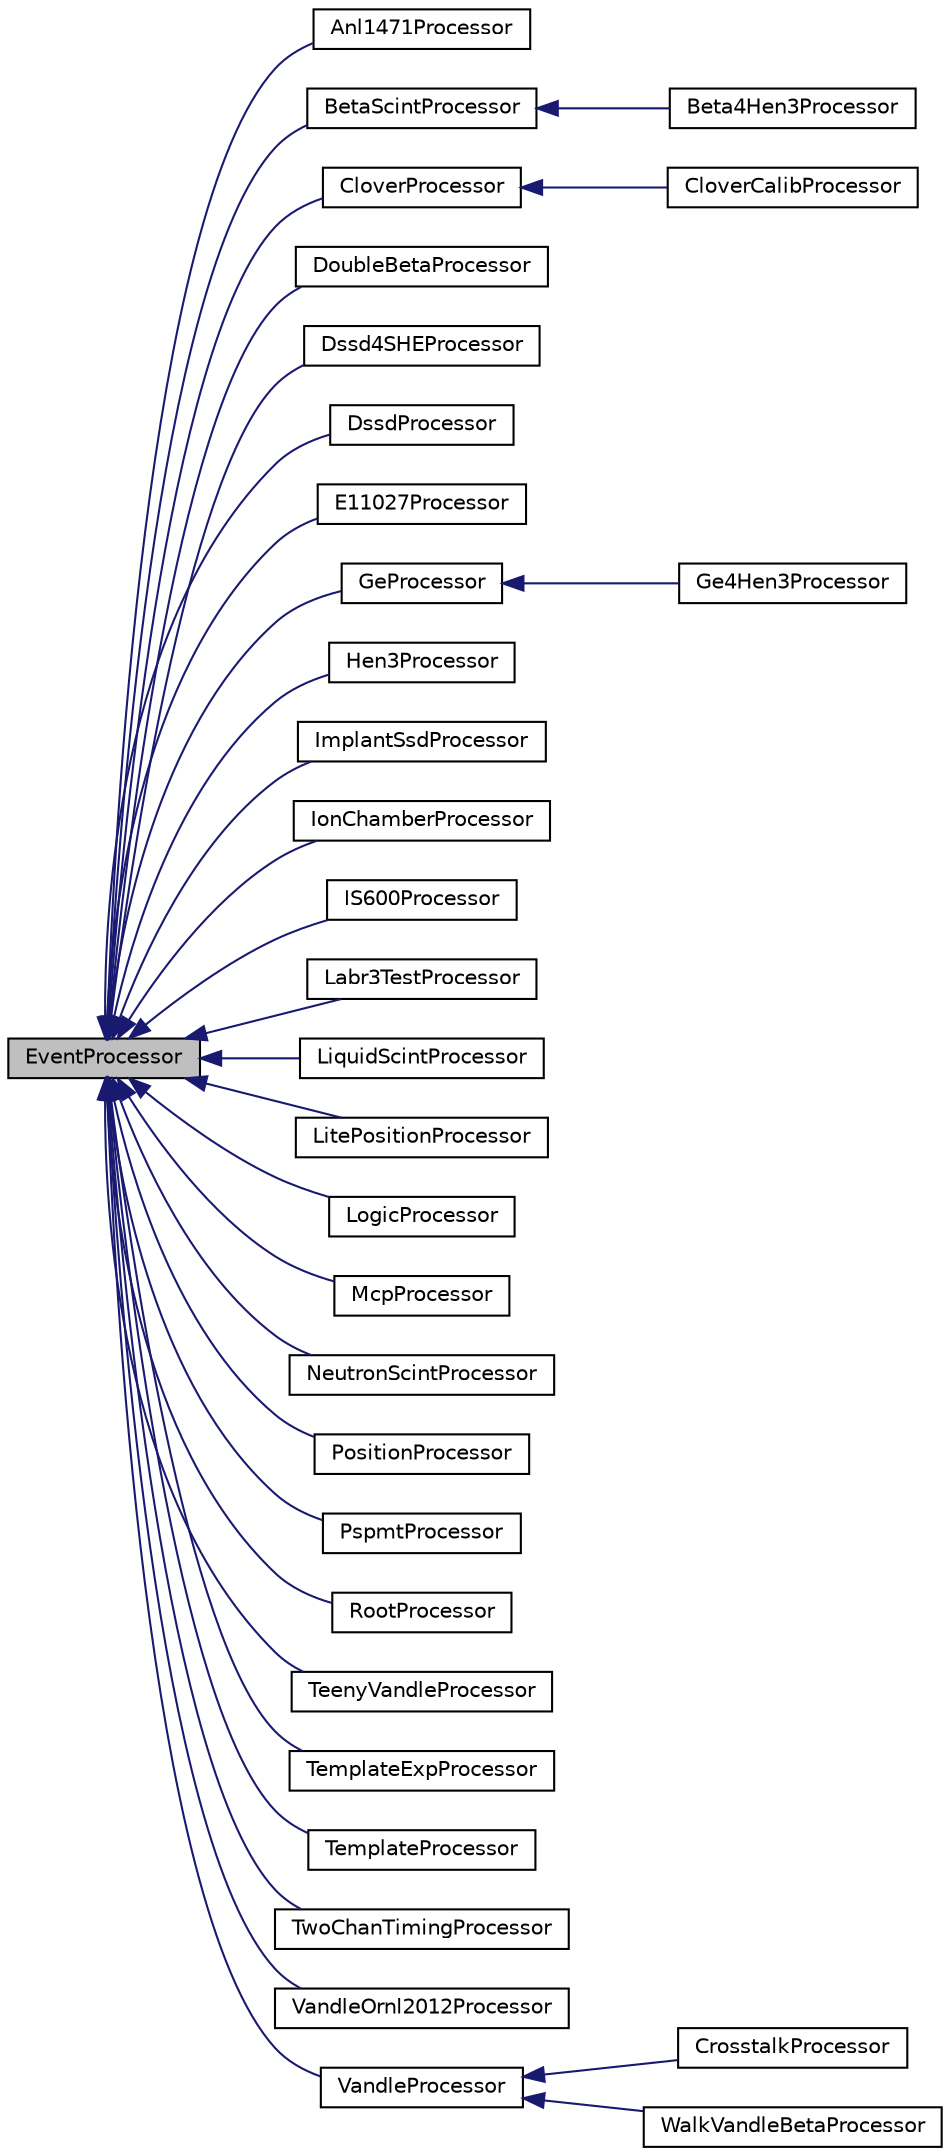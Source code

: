 digraph "EventProcessor"
{
  edge [fontname="Helvetica",fontsize="10",labelfontname="Helvetica",labelfontsize="10"];
  node [fontname="Helvetica",fontsize="10",shape=record];
  rankdir="LR";
  Node1 [label="EventProcessor",height=0.2,width=0.4,color="black", fillcolor="grey75", style="filled", fontcolor="black"];
  Node1 -> Node2 [dir="back",color="midnightblue",fontsize="10",style="solid",fontname="Helvetica"];
  Node2 [label="Anl1471Processor",height=0.2,width=0.4,color="black", fillcolor="white", style="filled",URL="$d2/daa/class_anl1471_processor.html",tooltip="Class to process ANL experiment related events. "];
  Node1 -> Node3 [dir="back",color="midnightblue",fontsize="10",style="solid",fontname="Helvetica"];
  Node3 [label="BetaScintProcessor",height=0.2,width=0.4,color="black", fillcolor="white", style="filled",URL="$d4/de4/class_beta_scint_processor.html",tooltip="Detector processor that handles scintillator detectors for beta detection. "];
  Node3 -> Node4 [dir="back",color="midnightblue",fontsize="10",style="solid",fontname="Helvetica"];
  Node4 [label="Beta4Hen3Processor",height=0.2,width=0.4,color="black", fillcolor="white", style="filled",URL="$db/d92/class_beta4_hen3_processor.html",tooltip="Class to handle Beta events for the 3Hen detector. "];
  Node1 -> Node5 [dir="back",color="midnightblue",fontsize="10",style="solid",fontname="Helvetica"];
  Node5 [label="CloverProcessor",height=0.2,width=0.4,color="black", fillcolor="white", style="filled",URL="$d5/d01/class_clover_processor.html",tooltip="Processor to handle Ge (read as clover) events. "];
  Node5 -> Node6 [dir="back",color="midnightblue",fontsize="10",style="solid",fontname="Helvetica"];
  Node6 [label="CloverCalibProcessor",height=0.2,width=0.4,color="black", fillcolor="white", style="filled",URL="$db/d4e/class_clover_calib_processor.html",tooltip="A class to handle the calibrations for the Ge Processor. "];
  Node1 -> Node7 [dir="back",color="midnightblue",fontsize="10",style="solid",fontname="Helvetica"];
  Node7 [label="DoubleBetaProcessor",height=0.2,width=0.4,color="black", fillcolor="white", style="filled",URL="$de/d4f/class_double_beta_processor.html",tooltip="A generic processor to be used as a template for others. "];
  Node1 -> Node8 [dir="back",color="midnightblue",fontsize="10",style="solid",fontname="Helvetica"];
  Node8 [label="Dssd4SHEProcessor",height=0.2,width=0.4,color="black", fillcolor="white", style="filled",URL="$db/da8/class_dssd4_s_h_e_processor.html",tooltip="Class to handle DSSDs for Super heavy element experiments. "];
  Node1 -> Node9 [dir="back",color="midnightblue",fontsize="10",style="solid",fontname="Helvetica"];
  Node9 [label="DssdProcessor",height=0.2,width=0.4,color="black", fillcolor="white", style="filled",URL="$d4/d67/class_dssd_processor.html",tooltip="Handles detectors of type dssd_front and dssd_back. "];
  Node1 -> Node10 [dir="back",color="midnightblue",fontsize="10",style="solid",fontname="Helvetica"];
  Node10 [label="E11027Processor",height=0.2,width=0.4,color="black", fillcolor="white", style="filled",URL="$d5/d8a/class_e11027_processor.html",tooltip="Working template class for experiment processors. "];
  Node1 -> Node11 [dir="back",color="midnightblue",fontsize="10",style="solid",fontname="Helvetica"];
  Node11 [label="GeProcessor",height=0.2,width=0.4,color="black", fillcolor="white", style="filled",URL="$d2/d54/class_ge_processor.html",tooltip="Processor to handle Ge events. "];
  Node11 -> Node12 [dir="back",color="midnightblue",fontsize="10",style="solid",fontname="Helvetica"];
  Node12 [label="Ge4Hen3Processor",height=0.2,width=0.4,color="black", fillcolor="white", style="filled",URL="$d5/df2/class_ge4_hen3_processor.html",tooltip="Class to handle Ge clovers for 3Hen experiments. "];
  Node1 -> Node13 [dir="back",color="midnightblue",fontsize="10",style="solid",fontname="Helvetica"];
  Node13 [label="Hen3Processor",height=0.2,width=0.4,color="black", fillcolor="white", style="filled",URL="$d6/d4e/class_hen3_processor.html",tooltip="Processor to handle 3Hen detector. "];
  Node1 -> Node14 [dir="back",color="midnightblue",fontsize="10",style="solid",fontname="Helvetica"];
  Node14 [label="ImplantSsdProcessor",height=0.2,width=0.4,color="black", fillcolor="white", style="filled",URL="$df/df5/class_implant_ssd_processor.html",tooltip="Handles detectors of type ssd:implant. "];
  Node1 -> Node15 [dir="back",color="midnightblue",fontsize="10",style="solid",fontname="Helvetica"];
  Node15 [label="IonChamberProcessor",height=0.2,width=0.4,color="black", fillcolor="white", style="filled",URL="$dd/df2/class_ion_chamber_processor.html",tooltip="Processor to handle ion chambers. "];
  Node1 -> Node16 [dir="back",color="midnightblue",fontsize="10",style="solid",fontname="Helvetica"];
  Node16 [label="IS600Processor",height=0.2,width=0.4,color="black", fillcolor="white", style="filled",URL="$de/d81/class_i_s600_processor.html",tooltip="Class Analyze for ISOLDE experiments 599 and 600. "];
  Node1 -> Node17 [dir="back",color="midnightblue",fontsize="10",style="solid",fontname="Helvetica"];
  Node17 [label="Labr3TestProcessor",height=0.2,width=0.4,color="black", fillcolor="white", style="filled",URL="$dd/d2c/class_labr3_test_processor.html",tooltip="A generic processor to be used as a template for others. "];
  Node1 -> Node18 [dir="back",color="midnightblue",fontsize="10",style="solid",fontname="Helvetica"];
  Node18 [label="LiquidScintProcessor",height=0.2,width=0.4,color="black", fillcolor="white", style="filled",URL="$d7/d6b/class_liquid_scint_processor.html",tooltip="Class to handle liquid scintillator. "];
  Node1 -> Node19 [dir="back",color="midnightblue",fontsize="10",style="solid",fontname="Helvetica"];
  Node19 [label="LitePositionProcessor",height=0.2,width=0.4,color="black", fillcolor="white", style="filled",URL="$d3/dab/class_lite_position_processor.html",tooltip="Version of PositionProcessor that is light weight. "];
  Node1 -> Node20 [dir="back",color="midnightblue",fontsize="10",style="solid",fontname="Helvetica"];
  Node20 [label="LogicProcessor",height=0.2,width=0.4,color="black", fillcolor="white", style="filled",URL="$da/d2f/class_logic_processor.html",tooltip="Class to handle logic signals. "];
  Node1 -> Node21 [dir="back",color="midnightblue",fontsize="10",style="solid",fontname="Helvetica"];
  Node21 [label="McpProcessor",height=0.2,width=0.4,color="black", fillcolor="white", style="filled",URL="$dd/dcb/class_mcp_processor.html",tooltip="Class that handles MCP detectors. "];
  Node1 -> Node22 [dir="back",color="midnightblue",fontsize="10",style="solid",fontname="Helvetica"];
  Node22 [label="NeutronScintProcessor",height=0.2,width=0.4,color="black", fillcolor="white", style="filled",URL="$d9/dfc/class_neutron_scint_processor.html",tooltip="Class to handle Neutron Scintillators (that are not VANDLE) "];
  Node1 -> Node23 [dir="back",color="midnightblue",fontsize="10",style="solid",fontname="Helvetica"];
  Node23 [label="PositionProcessor",height=0.2,width=0.4,color="black", fillcolor="white", style="filled",URL="$d3/df3/class_position_processor.html",tooltip="Processor to calculate the position in SSDs. "];
  Node1 -> Node24 [dir="back",color="midnightblue",fontsize="10",style="solid",fontname="Helvetica"];
  Node24 [label="PspmtProcessor",height=0.2,width=0.4,color="black", fillcolor="white", style="filled",URL="$dd/d2c/class_pspmt_processor.html",tooltip="Class to handle processing of position sensitive pmts. "];
  Node1 -> Node25 [dir="back",color="midnightblue",fontsize="10",style="solid",fontname="Helvetica"];
  Node25 [label="RootProcessor",height=0.2,width=0.4,color="black", fillcolor="white", style="filled",URL="$d5/d9a/class_root_processor.html",tooltip="A Class to handle outputting things into ROOT. "];
  Node1 -> Node26 [dir="back",color="midnightblue",fontsize="10",style="solid",fontname="Helvetica"];
  Node26 [label="TeenyVandleProcessor",height=0.2,width=0.4,color="black", fillcolor="white", style="filled",URL="$d3/d5e/class_teeny_vandle_processor.html",tooltip="A generic processor to be used as a template for others. "];
  Node1 -> Node27 [dir="back",color="midnightblue",fontsize="10",style="solid",fontname="Helvetica"];
  Node27 [label="TemplateExpProcessor",height=0.2,width=0.4,color="black", fillcolor="white", style="filled",URL="$d9/ddc/class_template_exp_processor.html",tooltip="Working template class for experiment processors. "];
  Node1 -> Node28 [dir="back",color="midnightblue",fontsize="10",style="solid",fontname="Helvetica"];
  Node28 [label="TemplateProcessor",height=0.2,width=0.4,color="black", fillcolor="white", style="filled",URL="$da/dfe/class_template_processor.html",tooltip="A generic processor to be used as a template for others. "];
  Node1 -> Node29 [dir="back",color="midnightblue",fontsize="10",style="solid",fontname="Helvetica"];
  Node29 [label="TwoChanTimingProcessor",height=0.2,width=0.4,color="black", fillcolor="white", style="filled",URL="$d8/db5/class_two_chan_timing_processor.html",tooltip="A class that handles a simple timing experiment. "];
  Node1 -> Node30 [dir="back",color="midnightblue",fontsize="10",style="solid",fontname="Helvetica"];
  Node30 [label="VandleOrnl2012Processor",height=0.2,width=0.4,color="black", fillcolor="white", style="filled",URL="$d1/dd7/class_vandle_ornl2012_processor.html",tooltip="Class to process VANDLE related events. "];
  Node1 -> Node31 [dir="back",color="midnightblue",fontsize="10",style="solid",fontname="Helvetica"];
  Node31 [label="VandleProcessor",height=0.2,width=0.4,color="black", fillcolor="white", style="filled",URL="$db/d21/class_vandle_processor.html",tooltip="Class to process VANDLE related events. "];
  Node31 -> Node32 [dir="back",color="midnightblue",fontsize="10",style="solid",fontname="Helvetica"];
  Node32 [label="CrosstalkProcessor",height=0.2,width=0.4,color="black", fillcolor="white", style="filled",URL="$de/d3c/class_crosstalk_processor.html",tooltip="A generic processor to be used as a template for others. "];
  Node31 -> Node33 [dir="back",color="midnightblue",fontsize="10",style="solid",fontname="Helvetica"];
  Node33 [label="WalkVandleBetaProcessor",height=0.2,width=0.4,color="black", fillcolor="white", style="filled",URL="$d0/d80/class_walk_vandle_beta_processor.html",tooltip="Class to process VANDLE related events. "];
}
